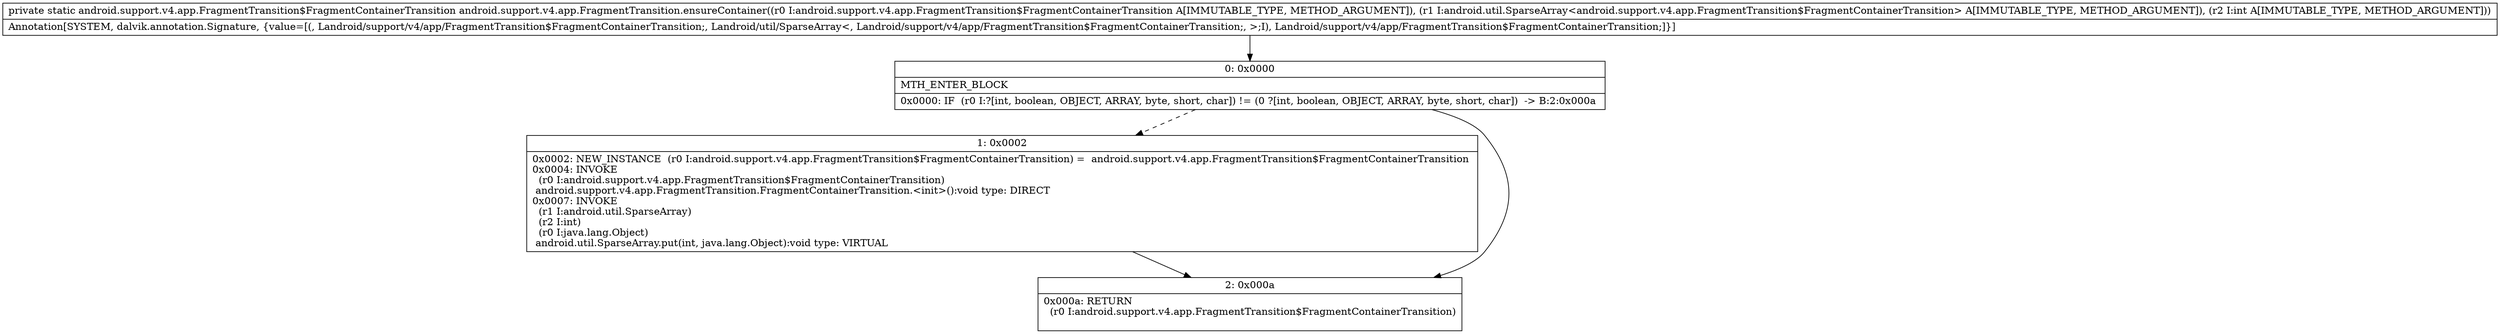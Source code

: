 digraph "CFG forandroid.support.v4.app.FragmentTransition.ensureContainer(Landroid\/support\/v4\/app\/FragmentTransition$FragmentContainerTransition;Landroid\/util\/SparseArray;I)Landroid\/support\/v4\/app\/FragmentTransition$FragmentContainerTransition;" {
Node_0 [shape=record,label="{0\:\ 0x0000|MTH_ENTER_BLOCK\l|0x0000: IF  (r0 I:?[int, boolean, OBJECT, ARRAY, byte, short, char]) != (0 ?[int, boolean, OBJECT, ARRAY, byte, short, char])  \-\> B:2:0x000a \l}"];
Node_1 [shape=record,label="{1\:\ 0x0002|0x0002: NEW_INSTANCE  (r0 I:android.support.v4.app.FragmentTransition$FragmentContainerTransition) =  android.support.v4.app.FragmentTransition$FragmentContainerTransition \l0x0004: INVOKE  \l  (r0 I:android.support.v4.app.FragmentTransition$FragmentContainerTransition)\l android.support.v4.app.FragmentTransition.FragmentContainerTransition.\<init\>():void type: DIRECT \l0x0007: INVOKE  \l  (r1 I:android.util.SparseArray)\l  (r2 I:int)\l  (r0 I:java.lang.Object)\l android.util.SparseArray.put(int, java.lang.Object):void type: VIRTUAL \l}"];
Node_2 [shape=record,label="{2\:\ 0x000a|0x000a: RETURN  \l  (r0 I:android.support.v4.app.FragmentTransition$FragmentContainerTransition)\l \l}"];
MethodNode[shape=record,label="{private static android.support.v4.app.FragmentTransition$FragmentContainerTransition android.support.v4.app.FragmentTransition.ensureContainer((r0 I:android.support.v4.app.FragmentTransition$FragmentContainerTransition A[IMMUTABLE_TYPE, METHOD_ARGUMENT]), (r1 I:android.util.SparseArray\<android.support.v4.app.FragmentTransition$FragmentContainerTransition\> A[IMMUTABLE_TYPE, METHOD_ARGUMENT]), (r2 I:int A[IMMUTABLE_TYPE, METHOD_ARGUMENT]))  | Annotation[SYSTEM, dalvik.annotation.Signature, \{value=[(, Landroid\/support\/v4\/app\/FragmentTransition$FragmentContainerTransition;, Landroid\/util\/SparseArray\<, Landroid\/support\/v4\/app\/FragmentTransition$FragmentContainerTransition;, \>;I), Landroid\/support\/v4\/app\/FragmentTransition$FragmentContainerTransition;]\}]\l}"];
MethodNode -> Node_0;
Node_0 -> Node_1[style=dashed];
Node_0 -> Node_2;
Node_1 -> Node_2;
}


